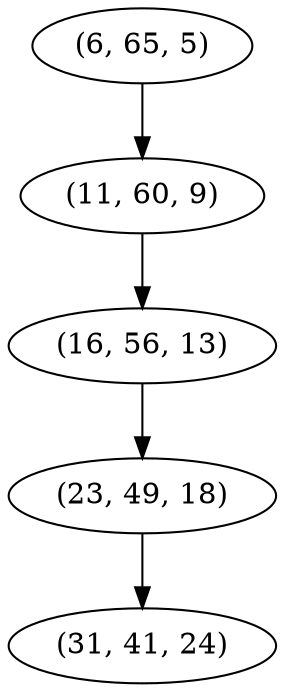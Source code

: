 digraph tree {
    "(6, 65, 5)";
    "(11, 60, 9)";
    "(16, 56, 13)";
    "(23, 49, 18)";
    "(31, 41, 24)";
    "(6, 65, 5)" -> "(11, 60, 9)";
    "(11, 60, 9)" -> "(16, 56, 13)";
    "(16, 56, 13)" -> "(23, 49, 18)";
    "(23, 49, 18)" -> "(31, 41, 24)";
}
